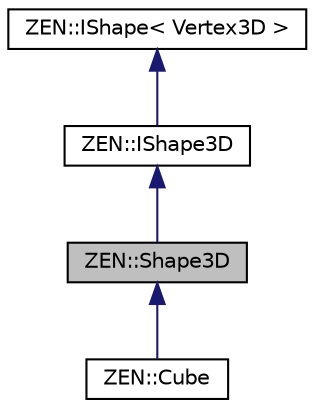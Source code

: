 digraph "ZEN::Shape3D"
{
 // LATEX_PDF_SIZE
  edge [fontname="Helvetica",fontsize="10",labelfontname="Helvetica",labelfontsize="10"];
  node [fontname="Helvetica",fontsize="10",shape=record];
  Node1 [label="ZEN::Shape3D",height=0.2,width=0.4,color="black", fillcolor="grey75", style="filled", fontcolor="black",tooltip=" "];
  Node2 -> Node1 [dir="back",color="midnightblue",fontsize="10",style="solid",fontname="Helvetica"];
  Node2 [label="ZEN::IShape3D",height=0.2,width=0.4,color="black", fillcolor="white", style="filled",URL="$classZEN_1_1IShape3D.html",tooltip=" "];
  Node3 -> Node2 [dir="back",color="midnightblue",fontsize="10",style="solid",fontname="Helvetica"];
  Node3 [label="ZEN::IShape\< Vertex3D \>",height=0.2,width=0.4,color="black", fillcolor="white", style="filled",URL="$classZEN_1_1IShape.html",tooltip=" "];
  Node1 -> Node4 [dir="back",color="midnightblue",fontsize="10",style="solid",fontname="Helvetica"];
  Node4 [label="ZEN::Cube",height=0.2,width=0.4,color="black", fillcolor="white", style="filled",URL="$classZEN_1_1Cube.html",tooltip=" "];
}
